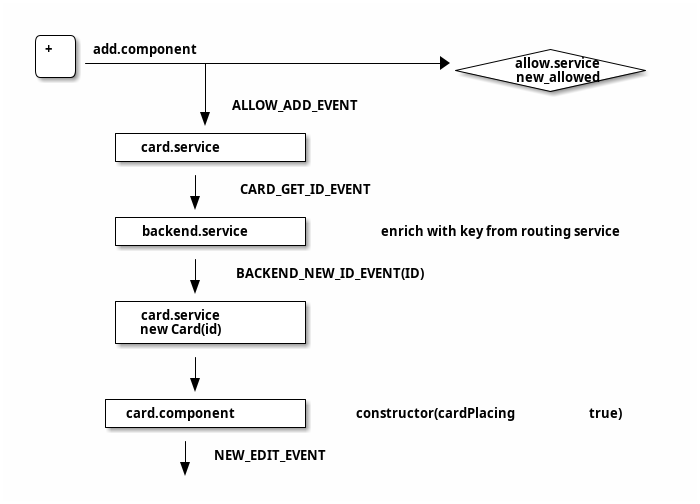 @startditaa NewCard
 /---\
 |+  |add.component                        +------------------+
 |   |------------+----------------------->| allow.service    |
 \---/            |                        |   new_allowed {c}|
                  |                        +------------------+
                  | ALLOW_ADD_EVENT
                  v
         +------------------+
         |card.service      | 
         +------------------+
                 |
                 |  CARD_GET_ID_EVENT 
                 v
         +------------------+
         |backend.service   | enrich with key from routing service
         +------------------+        
                 |
                 | BACKEND_NEW_ID_EVENT(ID)
                 v
         +------------------+
         |card.service      | 
         |new Card(id)      |
         +------------------+        
                 |
                 | 
                 v
        +-------------------+
        |card.component     | constructor(cardPlacing = true)
        +-------------------+
                |
                | NEW_EDIT_EVENT
                v

@endditaa

